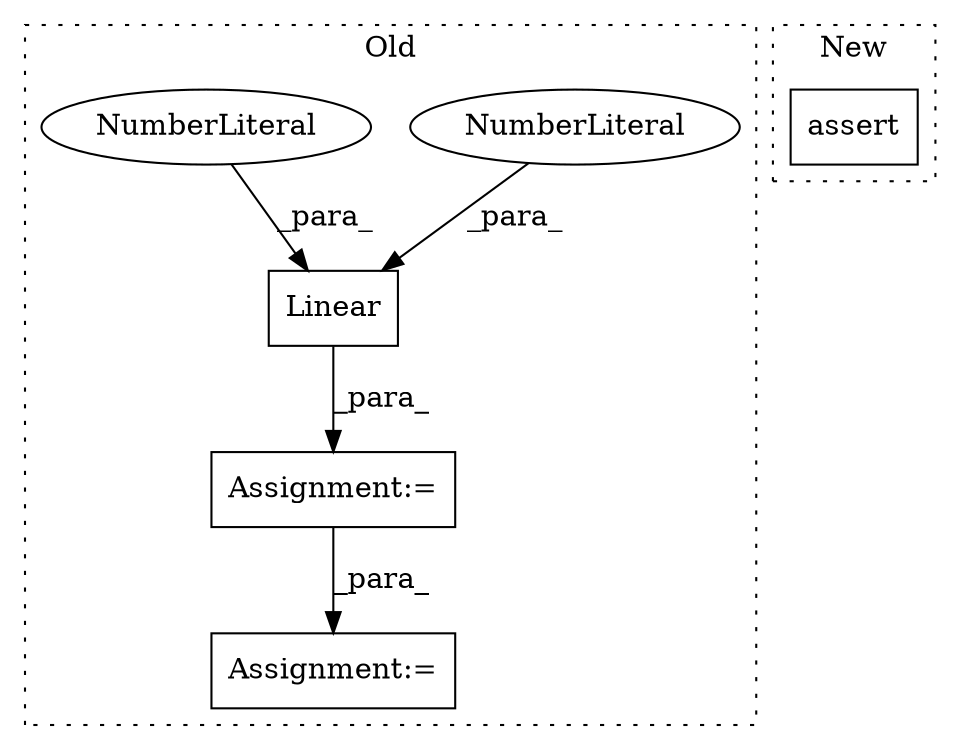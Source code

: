 digraph G {
subgraph cluster0 {
1 [label="Linear" a="32" s="4100,4205" l="7,1" shape="box"];
3 [label="Assignment:=" a="7" s="4099" l="1" shape="box"];
4 [label="Assignment:=" a="7" s="4390" l="1" shape="box"];
5 [label="NumberLiteral" a="34" s="4122" l="3" shape="ellipse"];
6 [label="NumberLiteral" a="34" s="4118" l="3" shape="ellipse"];
label = "Old";
style="dotted";
}
subgraph cluster1 {
2 [label="assert" a="6" s="3074" l="7" shape="box"];
label = "New";
style="dotted";
}
1 -> 3 [label="_para_"];
3 -> 4 [label="_para_"];
5 -> 1 [label="_para_"];
6 -> 1 [label="_para_"];
}